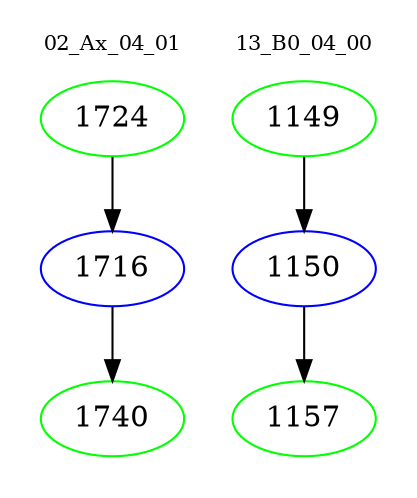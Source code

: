 digraph{
subgraph cluster_0 {
color = white
label = "02_Ax_04_01";
fontsize=10;
T0_1724 [label="1724", color="green"]
T0_1724 -> T0_1716 [color="black"]
T0_1716 [label="1716", color="blue"]
T0_1716 -> T0_1740 [color="black"]
T0_1740 [label="1740", color="green"]
}
subgraph cluster_1 {
color = white
label = "13_B0_04_00";
fontsize=10;
T1_1149 [label="1149", color="green"]
T1_1149 -> T1_1150 [color="black"]
T1_1150 [label="1150", color="blue"]
T1_1150 -> T1_1157 [color="black"]
T1_1157 [label="1157", color="green"]
}
}
